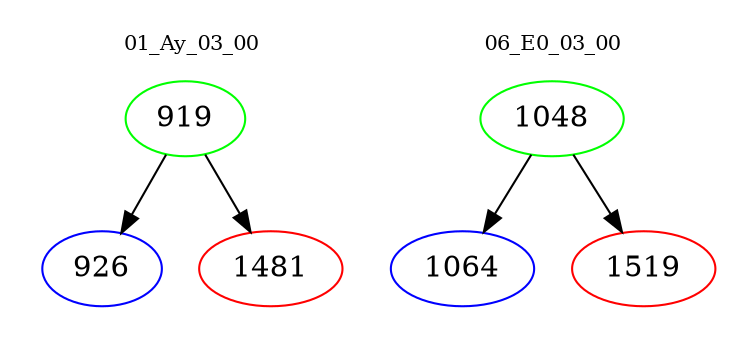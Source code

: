digraph{
subgraph cluster_0 {
color = white
label = "01_Ay_03_00";
fontsize=10;
T0_919 [label="919", color="green"]
T0_919 -> T0_926 [color="black"]
T0_926 [label="926", color="blue"]
T0_919 -> T0_1481 [color="black"]
T0_1481 [label="1481", color="red"]
}
subgraph cluster_1 {
color = white
label = "06_E0_03_00";
fontsize=10;
T1_1048 [label="1048", color="green"]
T1_1048 -> T1_1064 [color="black"]
T1_1064 [label="1064", color="blue"]
T1_1048 -> T1_1519 [color="black"]
T1_1519 [label="1519", color="red"]
}
}
